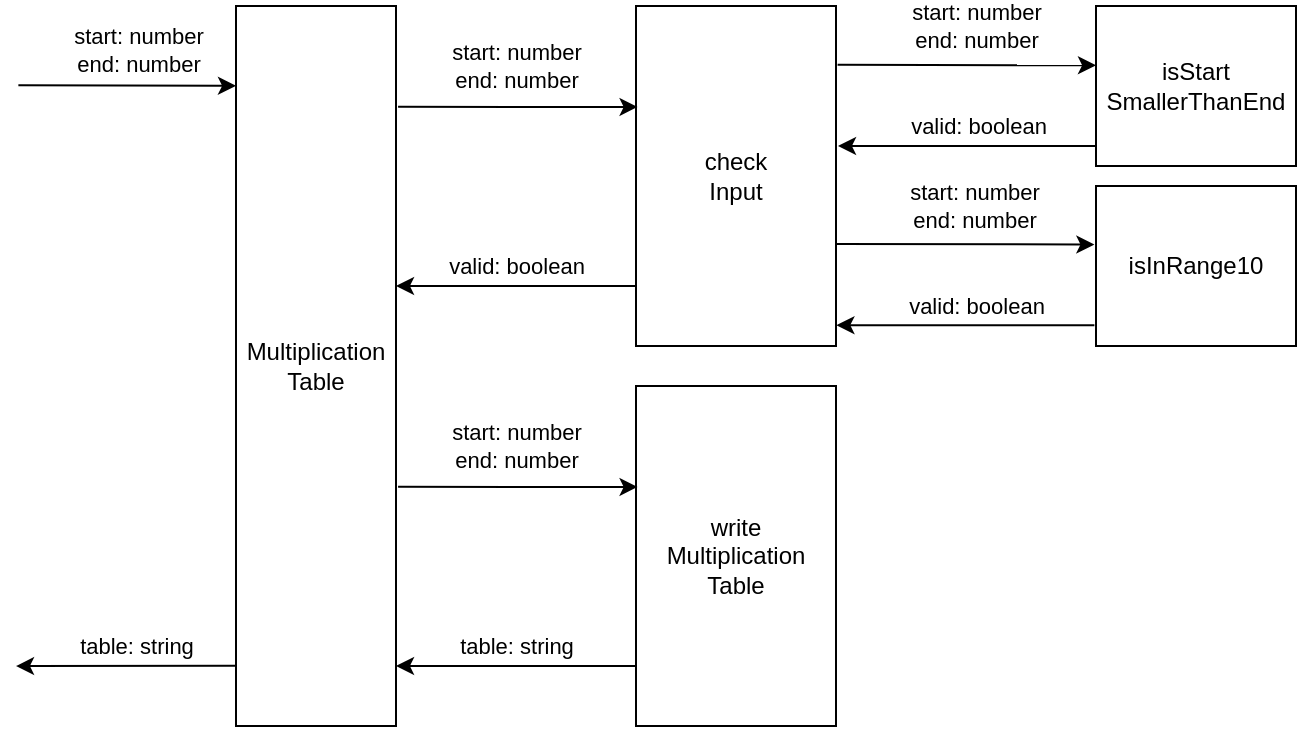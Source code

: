 <mxfile version="13.9.9" type="github">
  <diagram id="dD6RDnshRVkeDjejvfDG" name="Page-1">
    <mxGraphModel dx="1038" dy="556" grid="1" gridSize="10" guides="1" tooltips="1" connect="1" arrows="1" fold="1" page="1" pageScale="1" pageWidth="850" pageHeight="1100" math="0" shadow="0">
      <root>
        <mxCell id="0" />
        <mxCell id="1" parent="0" />
        <mxCell id="ctK7kMqRd5sZVbqTwOhn-27" value="Multiplication&lt;br&gt;Table" style="rounded=0;whiteSpace=wrap;html=1;" vertex="1" parent="1">
          <mxGeometry x="150" y="590" width="80" height="360" as="geometry" />
        </mxCell>
        <mxCell id="ctK7kMqRd5sZVbqTwOhn-28" value="" style="endArrow=classic;html=1;entryX=-0.024;entryY=0.084;entryDx=0;entryDy=0;entryPerimeter=0;" edge="1" parent="1">
          <mxGeometry width="50" height="50" relative="1" as="geometry">
            <mxPoint x="41.2" y="629.66" as="sourcePoint" />
            <mxPoint x="150.0" y="629.94" as="targetPoint" />
          </mxGeometry>
        </mxCell>
        <mxCell id="ctK7kMqRd5sZVbqTwOhn-29" value="start: number&lt;br&gt;end: number" style="edgeLabel;html=1;align=center;verticalAlign=middle;resizable=0;points=[];" vertex="1" connectable="0" parent="ctK7kMqRd5sZVbqTwOhn-28">
          <mxGeometry x="-0.25" y="-1" relative="1" as="geometry">
            <mxPoint x="18.11" y="-18.77" as="offset" />
          </mxGeometry>
        </mxCell>
        <mxCell id="ctK7kMqRd5sZVbqTwOhn-30" value="" style="endArrow=classic;html=1;exitX=0;exitY=0.882;exitDx=0;exitDy=0;exitPerimeter=0;" edge="1" parent="1">
          <mxGeometry width="50" height="50" relative="1" as="geometry">
            <mxPoint x="150.0" y="919.92" as="sourcePoint" />
            <mxPoint x="40" y="920.04" as="targetPoint" />
          </mxGeometry>
        </mxCell>
        <mxCell id="ctK7kMqRd5sZVbqTwOhn-31" value="table: string" style="edgeLabel;html=1;align=center;verticalAlign=middle;resizable=0;points=[];" vertex="1" connectable="0" parent="ctK7kMqRd5sZVbqTwOhn-30">
          <mxGeometry x="-0.25" y="-1" relative="1" as="geometry">
            <mxPoint x="-8.8" y="-8.96" as="offset" />
          </mxGeometry>
        </mxCell>
        <mxCell id="ctK7kMqRd5sZVbqTwOhn-32" value="check&lt;br&gt;Input" style="rounded=0;whiteSpace=wrap;html=1;" vertex="1" parent="1">
          <mxGeometry x="350" y="590" width="100" height="170" as="geometry" />
        </mxCell>
        <mxCell id="ctK7kMqRd5sZVbqTwOhn-33" value="isInRange10" style="rounded=0;whiteSpace=wrap;html=1;" vertex="1" parent="1">
          <mxGeometry x="580" y="680" width="100" height="80" as="geometry" />
        </mxCell>
        <mxCell id="ctK7kMqRd5sZVbqTwOhn-36" value="" style="endArrow=classic;html=1;exitX=0;exitY=0.556;exitDx=0;exitDy=0;exitPerimeter=0;" edge="1" parent="1">
          <mxGeometry width="50" height="50" relative="1" as="geometry">
            <mxPoint x="350" y="730.04" as="sourcePoint" />
            <mxPoint x="230.0" y="730" as="targetPoint" />
            <Array as="points">
              <mxPoint x="290" y="730" />
            </Array>
          </mxGeometry>
        </mxCell>
        <mxCell id="ctK7kMqRd5sZVbqTwOhn-38" value="valid: boolean" style="edgeLabel;html=1;align=center;verticalAlign=middle;resizable=0;points=[];" vertex="1" connectable="0" parent="ctK7kMqRd5sZVbqTwOhn-36">
          <mxGeometry x="-0.25" y="-1" relative="1" as="geometry">
            <mxPoint x="-14.8" y="-9.01" as="offset" />
          </mxGeometry>
        </mxCell>
        <mxCell id="ctK7kMqRd5sZVbqTwOhn-44" value="isStart&lt;br&gt;SmallerThanEnd" style="rounded=0;whiteSpace=wrap;html=1;" vertex="1" parent="1">
          <mxGeometry x="580" y="590" width="100" height="80" as="geometry" />
        </mxCell>
        <mxCell id="ctK7kMqRd5sZVbqTwOhn-45" value="" style="endArrow=classic;html=1;entryX=0;entryY=0.371;entryDx=0;entryDy=0;entryPerimeter=0;exitX=1.008;exitY=0.173;exitDx=0;exitDy=0;exitPerimeter=0;" edge="1" parent="1" source="ctK7kMqRd5sZVbqTwOhn-32" target="ctK7kMqRd5sZVbqTwOhn-44">
          <mxGeometry width="50" height="50" relative="1" as="geometry">
            <mxPoint x="453" y="620" as="sourcePoint" />
            <mxPoint x="520.0" y="619.71" as="targetPoint" />
          </mxGeometry>
        </mxCell>
        <mxCell id="ctK7kMqRd5sZVbqTwOhn-46" value="" style="endArrow=classic;html=1;exitX=0;exitY=0.625;exitDx=0;exitDy=0;exitPerimeter=0;" edge="1" parent="1">
          <mxGeometry width="50" height="50" relative="1" as="geometry">
            <mxPoint x="580" y="660" as="sourcePoint" />
            <mxPoint x="451.0" y="660" as="targetPoint" />
          </mxGeometry>
        </mxCell>
        <mxCell id="ctK7kMqRd5sZVbqTwOhn-47" value="valid: boolean" style="edgeLabel;html=1;align=center;verticalAlign=middle;resizable=0;points=[];" vertex="1" connectable="0" parent="ctK7kMqRd5sZVbqTwOhn-46">
          <mxGeometry x="-0.25" y="-1" relative="1" as="geometry">
            <mxPoint x="-10.71" y="-9" as="offset" />
          </mxGeometry>
        </mxCell>
        <mxCell id="ctK7kMqRd5sZVbqTwOhn-51" value="" style="endArrow=classic;html=1;entryX=0.008;entryY=0.297;entryDx=0;entryDy=0;entryPerimeter=0;exitX=1.013;exitY=0.14;exitDx=0;exitDy=0;exitPerimeter=0;" edge="1" parent="1" source="ctK7kMqRd5sZVbqTwOhn-27" target="ctK7kMqRd5sZVbqTwOhn-32">
          <mxGeometry width="50" height="50" relative="1" as="geometry">
            <mxPoint x="230" y="610" as="sourcePoint" />
            <mxPoint x="300.0" y="617.01" as="targetPoint" />
          </mxGeometry>
        </mxCell>
        <mxCell id="ctK7kMqRd5sZVbqTwOhn-53" value="start: number&lt;br&gt;end: number" style="edgeLabel;html=1;align=center;verticalAlign=middle;resizable=0;points=[];" vertex="1" connectable="0" parent="1">
          <mxGeometry x="289.997" y="620.005" as="geometry" />
        </mxCell>
        <mxCell id="ctK7kMqRd5sZVbqTwOhn-54" value="start: number&lt;br&gt;end: number" style="edgeLabel;html=1;align=center;verticalAlign=middle;resizable=0;points=[];" vertex="1" connectable="0" parent="1">
          <mxGeometry x="519.997" y="600.005" as="geometry" />
        </mxCell>
        <mxCell id="ctK7kMqRd5sZVbqTwOhn-55" value="" style="endArrow=classic;html=1;entryX=0;entryY=0.371;entryDx=0;entryDy=0;entryPerimeter=0;exitX=1.008;exitY=0.173;exitDx=0;exitDy=0;exitPerimeter=0;" edge="1" parent="1">
          <mxGeometry width="50" height="50" relative="1" as="geometry">
            <mxPoint x="450.0" y="708.99" as="sourcePoint" />
            <mxPoint x="579.2" y="709.26" as="targetPoint" />
          </mxGeometry>
        </mxCell>
        <mxCell id="ctK7kMqRd5sZVbqTwOhn-56" value="" style="endArrow=classic;html=1;exitX=0;exitY=0.625;exitDx=0;exitDy=0;exitPerimeter=0;" edge="1" parent="1">
          <mxGeometry width="50" height="50" relative="1" as="geometry">
            <mxPoint x="579.2" y="749.58" as="sourcePoint" />
            <mxPoint x="450.2" y="749.58" as="targetPoint" />
          </mxGeometry>
        </mxCell>
        <mxCell id="ctK7kMqRd5sZVbqTwOhn-57" value="valid: boolean" style="edgeLabel;html=1;align=center;verticalAlign=middle;resizable=0;points=[];" vertex="1" connectable="0" parent="ctK7kMqRd5sZVbqTwOhn-56">
          <mxGeometry x="-0.25" y="-1" relative="1" as="geometry">
            <mxPoint x="-10.71" y="-9" as="offset" />
          </mxGeometry>
        </mxCell>
        <mxCell id="ctK7kMqRd5sZVbqTwOhn-58" value="start: number&lt;br&gt;end: number" style="edgeLabel;html=1;align=center;verticalAlign=middle;resizable=0;points=[];" vertex="1" connectable="0" parent="1">
          <mxGeometry x="519.197" y="689.585" as="geometry" />
        </mxCell>
        <mxCell id="ctK7kMqRd5sZVbqTwOhn-59" value="write&lt;br&gt;Multiplication&lt;br&gt;Table" style="rounded=0;whiteSpace=wrap;html=1;" vertex="1" parent="1">
          <mxGeometry x="350" y="780" width="100" height="170" as="geometry" />
        </mxCell>
        <mxCell id="ctK7kMqRd5sZVbqTwOhn-60" value="" style="endArrow=classic;html=1;exitX=0;exitY=0.556;exitDx=0;exitDy=0;exitPerimeter=0;" edge="1" parent="1">
          <mxGeometry width="50" height="50" relative="1" as="geometry">
            <mxPoint x="350" y="920.04" as="sourcePoint" />
            <mxPoint x="230" y="920.0" as="targetPoint" />
            <Array as="points">
              <mxPoint x="290" y="920" />
            </Array>
          </mxGeometry>
        </mxCell>
        <mxCell id="ctK7kMqRd5sZVbqTwOhn-61" value="table: string" style="edgeLabel;html=1;align=center;verticalAlign=middle;resizable=0;points=[];" vertex="1" connectable="0" parent="ctK7kMqRd5sZVbqTwOhn-60">
          <mxGeometry x="-0.25" y="-1" relative="1" as="geometry">
            <mxPoint x="-14.8" y="-9.01" as="offset" />
          </mxGeometry>
        </mxCell>
        <mxCell id="ctK7kMqRd5sZVbqTwOhn-62" value="" style="endArrow=classic;html=1;entryX=0.008;entryY=0.297;entryDx=0;entryDy=0;entryPerimeter=0;exitX=1.013;exitY=0.14;exitDx=0;exitDy=0;exitPerimeter=0;" edge="1" parent="1" target="ctK7kMqRd5sZVbqTwOhn-59">
          <mxGeometry width="50" height="50" relative="1" as="geometry">
            <mxPoint x="231.04" y="830.4" as="sourcePoint" />
            <mxPoint x="300.0" y="807.01" as="targetPoint" />
          </mxGeometry>
        </mxCell>
        <mxCell id="ctK7kMqRd5sZVbqTwOhn-63" value="start: number&lt;br&gt;end: number" style="edgeLabel;html=1;align=center;verticalAlign=middle;resizable=0;points=[];" vertex="1" connectable="0" parent="1">
          <mxGeometry x="289.997" y="810.005" as="geometry" />
        </mxCell>
      </root>
    </mxGraphModel>
  </diagram>
</mxfile>
